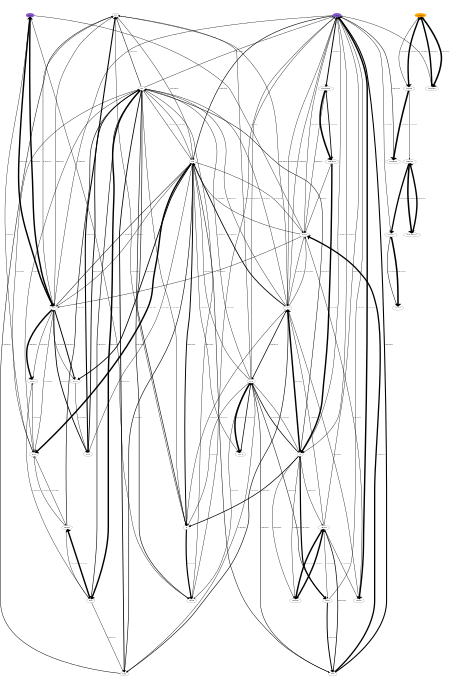 digraph {
    graph [b="0,0,1558,558", rankdir=TB, center=true, splines=True, size="3,5!", dpi=400, ratio="fill"];
	NO -> N2 [label="1.3E+01%" fontcolor=black fontname=serif fontsize=16 penwidth=4]
	NO -> NNH [label="4.5E+01%" fontcolor=black fontname=serif fontsize=16 penwidth=7]
	NO -> NH [label="2.2E-01%" fontcolor=black fontname=serif fontsize=16 penwidth=3]
	NO -> HNO [label="2.5E+00%" fontcolor=black fontname=serif fontsize=16 penwidth=3]
	NO -> N [label="3.3E+00%" fontcolor=black fontname=serif fontsize=16 penwidth=3]
	NO -> N2O [label="4.9E+01%" fontcolor=black fontname=serif fontsize=16 penwidth=7]
	NO -> NO2 [label="9.9E+01%" fontcolor=black fontname=serif fontsize=16 penwidth=12]
	NO -> HCN [label="1.7E+00%" fontcolor=black fontname=serif fontsize=16 penwidth=3]
	NO -> NCO [label="1.7E-02%" fontcolor=black fontname=serif fontsize=16 penwidth=3]
	NO -> H2CN [label="2.6E+01%" fontcolor=black fontname=serif fontsize=16 penwidth=5]
	NCO -> N2 [label="5.6E+00%" fontcolor=black fontname=serif fontsize=16 penwidth=3]
	NCO -> NH [label="4.5E+01%" fontcolor=black fontname=serif fontsize=16 penwidth=7]
	NCO -> N [label="7.4E-01%" fontcolor=black fontname=serif fontsize=16 penwidth=3]
	NCO -> N2O [label="2.5E+01%" fontcolor=black fontname=serif fontsize=16 penwidth=5]
	NCO -> NO [label="8.4E-01%" fontcolor=black fontname=serif fontsize=16 penwidth=3]
	NCO -> HCN [label="1.4E-02%" fontcolor=black fontname=serif fontsize=16 penwidth=3]
	NCO -> HNCO [label="8.8E+00%" fontcolor=black fontname=serif fontsize=16 penwidth=3]
	NCO -> NCN [label="3.3E+01%" fontcolor=black fontname=serif fontsize=16 penwidth=6]
	H2CN -> NO [label="1.2E-01%" fontcolor=black fontname=serif fontsize=16 penwidth=3]
	H2CN -> HCN [label="9.8E+00%" fontcolor=black fontname=serif fontsize=16 penwidth=3]
	N -> N2 [label="5.8E+00%" fontcolor=black fontname=serif fontsize=16 penwidth=3]
	N -> NO [label="2.7E+01%" fontcolor=black fontname=serif fontsize=16 penwidth=5]
	N -> H2CN [label="7.2E+01%" fontcolor=black fontname=serif fontsize=16 penwidth=10]
	C5H5N -> C5H4N [label="1.0E+02%" fontcolor=black fontname=serif fontsize=16 penwidth=12]
	C5H5N -> C5H5NO [label="1.0E+02%" fontcolor=black fontname=serif fontsize=16 penwidth=13]
	N2 -> NH2 [label="4.5E-01%" fontcolor=black fontname=serif fontsize=16 penwidth=3]
	HNO -> HONO [label="1.8E+00%" fontcolor=black fontname=serif fontsize=16 penwidth=3]
	HNO -> NH3 [label="2.0E-02%" fontcolor=black fontname=serif fontsize=16 penwidth=3]
	HNO -> NO [label="2.5E+00%" fontcolor=black fontname=serif fontsize=16 penwidth=3]
	NH -> N2 [label="1.1E+00%" fontcolor=black fontname=serif fontsize=16 penwidth=3]
	NH -> N2H2 [label="5.0E+01%" fontcolor=black fontname=serif fontsize=16 penwidth=7]
	NH -> NNH [label="4.6E+00%" fontcolor=black fontname=serif fontsize=16 penwidth=3]
	NH -> NH2 [label="2.3E-01%" fontcolor=black fontname=serif fontsize=16 penwidth=3]
	NH -> HNO [label="9.4E+01%" fontcolor=black fontname=serif fontsize=16 penwidth=12]
	NH -> N [label="5.9E+01%" fontcolor=black fontname=serif fontsize=16 penwidth=8]
	NH -> N2O [label="2.5E+01%" fontcolor=black fontname=serif fontsize=16 penwidth=5]
	NH -> NO [label="6.7E+00%" fontcolor=black fontname=serif fontsize=16 penwidth=3]
	NH -> HNCO [label="2.7E-02%" fontcolor=black fontname=serif fontsize=16 penwidth=3]
	HCN -> NH2 [label="2.8E-01%" fontcolor=black fontname=serif fontsize=16 penwidth=3]
	HCN -> NH [label="2.3E+01%" fontcolor=black fontname=serif fontsize=16 penwidth=5]
	HCN -> CN [label="1.3E-01%" fontcolor=black fontname=serif fontsize=16 penwidth=3]
	HCN -> HNCO [label="4.4E+00%" fontcolor=black fontname=serif fontsize=16 penwidth=3]
	HCN -> NCO [label="1.0E+00%" fontcolor=black fontname=serif fontsize=16 penwidth=3]
	HCN -> CH2CHCN [label="5.8E+01%" fontcolor=black fontname=serif fontsize=16 penwidth=8]
	HCN -> HOCN [label="9.0E+01%" fontcolor=black fontname=serif fontsize=16 penwidth=12]
	NH3 -> NH2 [label="9.2E+01%" fontcolor=black fontname=serif fontsize=16 penwidth=12]
	NH3 -> HNCO [label="1.6E-02%" fontcolor=black fontname=serif fontsize=16 penwidth=3]
	NH3 -> H2CN [label="1.8E+00%" fontcolor=black fontname=serif fontsize=16 penwidth=3]
	NO2 -> HONO [label="9.8E+01%" fontcolor=black fontname=serif fontsize=16 penwidth=12]
	NO2 -> H2NO [label="1.9E-01%" fontcolor=black fontname=serif fontsize=16 penwidth=3]
	NO2 -> N2O [label="5.8E-01%" fontcolor=black fontname=serif fontsize=16 penwidth=3]
	NO2 -> NO [label="2.4E+01%" fontcolor=black fontname=serif fontsize=16 penwidth=5]
	NNH -> N2 [label="6.2E+01%" fontcolor=black fontname=serif fontsize=16 penwidth=9]
	N2O -> N2 [label="1.1E+01%" fontcolor=black fontname=serif fontsize=16 penwidth=4]
	HNCO -> NH2 [label="7.1E+00%" fontcolor=black fontname=serif fontsize=16 penwidth=3]
	HNCO -> NH [label="5.2E+00%" fontcolor=black fontname=serif fontsize=16 penwidth=3]
	HNCO -> NCO [label="1.8E-01%" fontcolor=black fontname=serif fontsize=16 penwidth=3]
	NCN -> N2 [label="6.8E-01%" fontcolor=black fontname=serif fontsize=16 penwidth=3]
	NCN -> NH [label="5.6E-02%" fontcolor=black fontname=serif fontsize=16 penwidth=3]
	NCN -> N [label="5.7E-01%" fontcolor=black fontname=serif fontsize=16 penwidth=3]
	NCN -> N2O [label="5.3E-02%" fontcolor=black fontname=serif fontsize=16 penwidth=3]
	NCN -> NO [label="7.7E-02%" fontcolor=black fontname=serif fontsize=16 penwidth=3]
	NCN -> HCN [label="4.0E-02%" fontcolor=black fontname=serif fontsize=16 penwidth=3]
	NCN -> HNC [label="1.4E+01%" fontcolor=black fontname=serif fontsize=16 penwidth=4]
	NCN -> CN [label="1.4E-01%" fontcolor=black fontname=serif fontsize=16 penwidth=3]
	NCN -> H2CN [label="2.0E-02%" fontcolor=black fontname=serif fontsize=16 penwidth=3]
	NCN -> C2N2 [label="1.8E+01%" fontcolor=black fontname=serif fontsize=16 penwidth=4]
	NCN -> HNCN [label="1.0E+02%" fontcolor=black fontname=serif fontsize=16 penwidth=13]
	C5H4N -> C5H5N [label="2.4E+00%" fontcolor=black fontname=serif fontsize=16 penwidth=3]
	C5H4N -> C5H4NO [label="7.5E-02%" fontcolor=black fontname=serif fontsize=16 penwidth=3]
	C5H4N -> C5H4NO2 [label="1.0E+02%" fontcolor=black fontname=serif fontsize=16 penwidth=13]
	C5H5NO -> HCN [label="4.3E+00%" fontcolor=black fontname=serif fontsize=16 penwidth=3]
	C5H5NO -> C5H5N [label="9.8E+01%" fontcolor=black fontname=serif fontsize=16 penwidth=12]
	NH2 -> N2 [label="4.2E-01%" fontcolor=black fontname=serif fontsize=16 penwidth=3]
	NH2 -> N2H2 [label="5.0E+01%" fontcolor=black fontname=serif fontsize=16 penwidth=8]
	NH2 -> NNH [label="4.1E+01%" fontcolor=black fontname=serif fontsize=16 penwidth=7]
	NH2 -> NH [label="1.6E+01%" fontcolor=black fontname=serif fontsize=16 penwidth=4]
	NH2 -> HNO [label="3.7E+00%" fontcolor=black fontname=serif fontsize=16 penwidth=3]
	NH2 -> H2NO [label="1.0E+02%" fontcolor=black fontname=serif fontsize=16 penwidth=12]
	NH2 -> NH3 [label="1.0E+02%" fontcolor=black fontname=serif fontsize=16 penwidth=12]
	HONO -> HNO [label="8.2E-02%" fontcolor=black fontname=serif fontsize=16 penwidth=3]
	HONO -> NO [label="2.0E+01%" fontcolor=black fontname=serif fontsize=16 penwidth=5]
	HONO -> NO2 [label="5.8E-01%" fontcolor=black fontname=serif fontsize=16 penwidth=3]
	N2H2 -> NNH [label="9.2E+00%" fontcolor=black fontname=serif fontsize=16 penwidth=3]
	N2H2 -> NH2 [label="1.5E-02%" fontcolor=black fontname=serif fontsize=16 penwidth=3]
	CN -> N [label="3.6E+01%" fontcolor=black fontname=serif fontsize=16 penwidth=6]
	CN -> NO [label="1.8E+01%" fontcolor=black fontname=serif fontsize=16 penwidth=4]
	CN -> HCN [label="1.1E-01%" fontcolor=black fontname=serif fontsize=16 penwidth=3]
	CN -> NCO [label="9.9E+01%" fontcolor=black fontname=serif fontsize=16 penwidth=12]
	CN -> NCN [label="3.3E+01%" fontcolor=black fontname=serif fontsize=16 penwidth=6]
	CN -> C2N2 [label="7.9E+01%" fontcolor=black fontname=serif fontsize=16 penwidth=10]
	CN -> CH3CN [label="4.0E-01%" fontcolor=black fontname=serif fontsize=16 penwidth=3]
	CN -> CH2CN [label="1.6E+00%" fontcolor=black fontname=serif fontsize=16 penwidth=3]
	CH2CHCN -> HNCO [label="4.0E-02%" fontcolor=black fontname=serif fontsize=16 penwidth=3]
	CH2CHCN -> CHCHCN [label="1.0E+02%" fontcolor=black fontname=serif fontsize=16 penwidth=13]
	HOCN -> HNCO [label="3.0E-02%" fontcolor=black fontname=serif fontsize=16 penwidth=3]
	HOCN -> NCO [label="7.5E-02%" fontcolor=black fontname=serif fontsize=16 penwidth=3]
	H2NO -> NH2 [label="1.7E-01%" fontcolor=black fontname=serif fontsize=16 penwidth=3]
	H2NO -> HNO [label="1.6E-01%" fontcolor=black fontname=serif fontsize=16 penwidth=3]
	HNC -> NH [label="1.0E+01%" fontcolor=black fontname=serif fontsize=16 penwidth=4]
	HNC -> HCN [label="6.5E+01%" fontcolor=black fontname=serif fontsize=16 penwidth=9]
	HNC -> HNCO [label="8.7E+01%" fontcolor=black fontname=serif fontsize=16 penwidth=11]
	C2N2 -> HCN [label="5.3E-02%" fontcolor=black fontname=serif fontsize=16 penwidth=3]
	C2N2 -> HNC [label="5.2E+01%" fontcolor=black fontname=serif fontsize=16 penwidth=8]
	HNCN -> NH [label="3.7E-01%" fontcolor=black fontname=serif fontsize=16 penwidth=3]
	HNCN -> NCN [label="3.3E+01%" fontcolor=black fontname=serif fontsize=16 penwidth=6]
	C5H4NO -> PYRLYL [label="8.3E+01%" fontcolor=black fontname=serif fontsize=16 penwidth=11]
	C5H4NO -> BNC4H4CO [label="1.0E+02%" fontcolor=black fontname=serif fontsize=16 penwidth=13]
	C5H4NO2 -> HCN [label="1.8E+01%" fontcolor=black fontname=serif fontsize=16 penwidth=4]
	CH3CN -> HCN [label="4.6E-02%" fontcolor=black fontname=serif fontsize=16 penwidth=3]
	CH3CN -> HNC [label="3.4E+01%" fontcolor=black fontname=serif fontsize=16 penwidth=6]
	CH3CN -> NCO [label="1.2E-02%" fontcolor=black fontname=serif fontsize=16 penwidth=3]
	CH3CN -> C2N2 [label="3.2E+00%" fontcolor=black fontname=serif fontsize=16 penwidth=3]
	CH3CN -> HOCN [label="9.8E+00%" fontcolor=black fontname=serif fontsize=16 penwidth=3]
	CH3CN -> CH2CN [label="9.8E+01%" fontcolor=black fontname=serif fontsize=16 penwidth=12]
	CH2CN -> CN [label="2.5E+00%" fontcolor=black fontname=serif fontsize=16 penwidth=3]
	CH2CN -> CH3CN [label="1.0E+02%" fontcolor=black fontname=serif fontsize=16 penwidth=12]
	CHCHCN -> CN [label="9.7E+01%" fontcolor=black fontname=serif fontsize=16 penwidth=12]
	CHCHCN -> HNCO [label="1.0E-02%" fontcolor=black fontname=serif fontsize=16 penwidth=3]
	CHCHCN -> CH2CHCN [label="4.2E+01%" fontcolor=black fontname=serif fontsize=16 penwidth=7]
	PYRLYL -> HCN [label="1.1E+00%" fontcolor=black fontname=serif fontsize=16 penwidth=3]
	PYRLYL -> C4H5N [label="1.0E+02%" fontcolor=black fontname=serif fontsize=16 penwidth=13]
	BNC4H4CO -> C5H4NO [label="1.0E+02%" fontcolor=black fontname=serif fontsize=16 penwidth=12]
	C4H5N -> PYRLYL [label="1.7E+01%" fontcolor=black fontname=serif fontsize=16 penwidth=4]
	NO [fontname=serif fontsize=16]
	NCO [fontname=serif fontsize=16]
	H2CN [fontname=serif fontsize=16]
	N [fontname=serif fontsize=16]
	C5H5N [fontname=serif fontsize=16]
	N2 [fontname=serif fontsize=16]
	HNO [fontname=serif fontsize=16]
	NH [fontname=serif fontsize=16]
	HCN [fontname=serif fontsize=16]
	NH3 [fontname=serif fontsize=16]
	NO2 [fontname=serif fontsize=16]
	NNH [fontname=serif fontsize=16]
	N2O [fontname=serif fontsize=16]
	HNCO [fontname=serif fontsize=16]
	NCN [fontname=serif fontsize=16]
	C5H4N [fontname=serif fontsize=16]
	C5H5NO [fontname=serif fontsize=16]
	NH2 [fontname=serif fontsize=16]
	HONO [fontname=serif fontsize=16]
	N2H2 [fontname=serif fontsize=16]
	CN [fontname=serif fontsize=16]
	CH2CHCN [fontname=serif fontsize=16]
	HOCN [fontname=serif fontsize=16]
	H2NO [fontname=serif fontsize=16]
	HNC [fontname=serif fontsize=16]
	C2N2 [fontname=serif fontsize=16]
	HNCN [fontname=serif fontsize=16]
	C5H4NO [fontname=serif fontsize=16]
	C5H4NO2 [fontname=serif fontsize=16]
	CH3CN [fontname=serif fontsize=16]
	CH2CN [fontname=serif fontsize=16]
	CHCHCN [fontname=serif fontsize=16]
	PYRLYL [fontname=serif fontsize=16]
	BNC4H4CO [fontname=serif fontsize=16]
	C4H5N [fontname=serif fontsize=16]
	HCN [color="#500dbab1" fillcolor="#500dbab1" style=filled]
	NH3 [color="#500dbab1" fillcolor="#500dbab1" style=filled]
	C5H5N [color=orange fillcolor=orange style=filled]

    {rank="source"; C5H5N,NH3,HCN,N2}
}